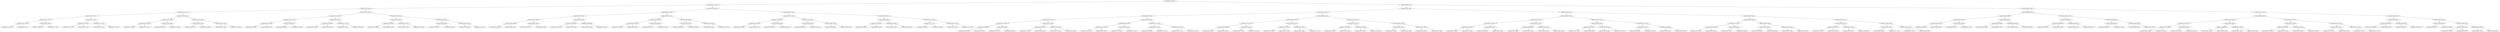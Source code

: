 digraph G{
239108989 [label="Node{data=[5182, 5182]}"]
239108989 -> 1708235851
1708235851 [label="Node{data=[3042, 3042]}"]
1708235851 -> 1875121410
1875121410 [label="Node{data=[2043, 2043]}"]
1875121410 -> 1320089898
1320089898 [label="Node{data=[1379, 1379]}"]
1320089898 -> 1157615849
1157615849 [label="Node{data=[1371, 1371]}"]
1157615849 -> 757415929
757415929 [label="Node{data=[1367, 1367]}"]
757415929 -> 1644581722
1644581722 [label="Node{data=[1350, 1350]}"]
1644581722 -> 1540919705
1540919705 [label="Node{data=[1241, 1241]}"]
1644581722 -> 1637509779
1637509779 [label="Node{data=[1357, 1357]}"]
757415929 -> 1698978734
1698978734 [label="Node{data=[1369, 1369]}"]
1698978734 -> 898128095
898128095 [label="Node{data=[1368, 1368]}"]
1698978734 -> 717439918
717439918 [label="Node{data=[1370, 1370]}"]
1157615849 -> 406809239
406809239 [label="Node{data=[1375, 1375]}"]
406809239 -> 1600244501
1600244501 [label="Node{data=[1373, 1373]}"]
1600244501 -> 685256326
685256326 [label="Node{data=[1372, 1372]}"]
1600244501 -> 414635520
414635520 [label="Node{data=[1374, 1374]}"]
406809239 -> 2076077139
2076077139 [label="Node{data=[1377, 1377]}"]
2076077139 -> 718682450
718682450 [label="Node{data=[1376, 1376]}"]
2076077139 -> 1125355152
1125355152 [label="Node{data=[1378, 1378]}"]
1320089898 -> 1840993828
1840993828 [label="Node{data=[1486, 1486]}"]
1840993828 -> 1710187316
1710187316 [label="Node{data=[1482, 1482]}"]
1710187316 -> 2120800882
2120800882 [label="Node{data=[1480, 1480]}"]
2120800882 -> 567323681
567323681 [label="Node{data=[1436, 1436]}"]
2120800882 -> 384685129
384685129 [label="Node{data=[1481, 1481]}"]
1710187316 -> 134603619
134603619 [label="Node{data=[1484, 1484]}"]
134603619 -> 805704539
805704539 [label="Node{data=[1483, 1483]}"]
134603619 -> 336793822
336793822 [label="Node{data=[1485, 1485]}"]
1840993828 -> 1814348169
1814348169 [label="Node{data=[2039, 2039]}"]
1814348169 -> 1260202389
1260202389 [label="Node{data=[1488, 1488]}"]
1260202389 -> 1258387302
1258387302 [label="Node{data=[1487, 1487]}"]
1260202389 -> 1192762168
1192762168 [label="Node{data=[1489, 1489]}"]
1814348169 -> 226144987
226144987 [label="Node{data=[2041, 2041]}"]
226144987 -> 797533024
797533024 [label="Node{data=[2040, 2040]}"]
226144987 -> 1878231984
1878231984 [label="Node{data=[2042, 2042]}"]
1875121410 -> 1756732589
1756732589 [label="Node{data=[2414, 2414]}"]
1756732589 -> 813762314
813762314 [label="Node{data=[2051, 2051]}"]
813762314 -> 1425535001
1425535001 [label="Node{data=[2047, 2047]}"]
1425535001 -> 665472828
665472828 [label="Node{data=[2045, 2045]}"]
665472828 -> 1673457552
1673457552 [label="Node{data=[2044, 2044]}"]
665472828 -> 1530858938
1530858938 [label="Node{data=[2046, 2046]}"]
1425535001 -> 807619068
807619068 [label="Node{data=[2049, 2049]}"]
807619068 -> 1166357355
1166357355 [label="Node{data=[2048, 2048]}"]
807619068 -> 1372821028
1372821028 [label="Node{data=[2050, 2050]}"]
813762314 -> 1914831737
1914831737 [label="Node{data=[2055, 2055]}"]
1914831737 -> 1482999912
1482999912 [label="Node{data=[2053, 2053]}"]
1482999912 -> 873903716
873903716 [label="Node{data=[2052, 2052]}"]
1482999912 -> 2033804404
2033804404 [label="Node{data=[2054, 2054]}"]
1914831737 -> 459446753
459446753 [label="Node{data=[2147, 2147]}"]
459446753 -> 1698379117
1698379117 [label="Node{data=[2075, 2075]}"]
459446753 -> 1679755832
1679755832 [label="Node{data=[2306, 2306]}"]
1756732589 -> 1454884875
1454884875 [label="Node{data=[3034, 3034]}"]
1454884875 -> 1494613677
1494613677 [label="Node{data=[2857, 2857]}"]
1494613677 -> 1698248895
1698248895 [label="Node{data=[2855, 2855]}"]
1698248895 -> 2037096682
2037096682 [label="Node{data=[2854, 2854]}"]
1698248895 -> 292870236
292870236 [label="Node{data=[2856, 2856]}"]
1494613677 -> 1734519881
1734519881 [label="Node{data=[3032, 3032]}"]
1734519881 -> 1269992666
1269992666 [label="Node{data=[2870, 2870]}"]
1734519881 -> 1870268854
1870268854 [label="Node{data=[3033, 3033]}"]
1454884875 -> 1484491325
1484491325 [label="Node{data=[3038, 3038]}"]
1484491325 -> 713651615
713651615 [label="Node{data=[3036, 3036]}"]
713651615 -> 1963128904
1963128904 [label="Node{data=[3035, 3035]}"]
713651615 -> 1250588903
1250588903 [label="Node{data=[3037, 3037]}"]
1484491325 -> 1319381481
1319381481 [label="Node{data=[3040, 3040]}"]
1319381481 -> 803248175
803248175 [label="Node{data=[3039, 3039]}"]
1319381481 -> 1296233763
1296233763 [label="Node{data=[3041, 3041]}"]
1708235851 -> 1419174188
1419174188 [label="Node{data=[3539, 3539]}"]
1419174188 -> 999448886
999448886 [label="Node{data=[3092, 3092]}"]
999448886 -> 270055307
270055307 [label="Node{data=[3050, 3050]}"]
270055307 -> 1244246854
1244246854 [label="Node{data=[3046, 3046]}"]
1244246854 -> 693482670
693482670 [label="Node{data=[3044, 3044]}"]
693482670 -> 31914851
31914851 [label="Node{data=[3043, 3043]}"]
693482670 -> 1419227195
1419227195 [label="Node{data=[3045, 3045]}"]
1244246854 -> 1403230828
1403230828 [label="Node{data=[3048, 3048]}"]
1403230828 -> 1473750130
1473750130 [label="Node{data=[3047, 3047]}"]
1403230828 -> 1641832456
1641832456 [label="Node{data=[3049, 3049]}"]
270055307 -> 144900704
144900704 [label="Node{data=[3054, 3054]}"]
144900704 -> 1201445346
1201445346 [label="Node{data=[3052, 3052]}"]
1201445346 -> 755122519
755122519 [label="Node{data=[3051, 3051]}"]
1201445346 -> 802990303
802990303 [label="Node{data=[3053, 3053]}"]
144900704 -> 1073483590
1073483590 [label="Node{data=[3090, 3090]}"]
1073483590 -> 478991058
478991058 [label="Node{data=[3089, 3089]}"]
1073483590 -> 591077613
591077613 [label="Node{data=[3091, 3091]}"]
999448886 -> 1777073669
1777073669 [label="Node{data=[3100, 3100]}"]
1777073669 -> 917658177
917658177 [label="Node{data=[3096, 3096]}"]
917658177 -> 1288832007
1288832007 [label="Node{data=[3094, 3094]}"]
1288832007 -> 915700024
915700024 [label="Node{data=[3093, 3093]}"]
1288832007 -> 3781177
3781177 [label="Node{data=[3095, 3095]}"]
917658177 -> 620597293
620597293 [label="Node{data=[3098, 3098]}"]
620597293 -> 2027117193
2027117193 [label="Node{data=[3097, 3097]}"]
620597293 -> 1830527250
1830527250 [label="Node{data=[3099, 3099]}"]
1777073669 -> 553549554
553549554 [label="Node{data=[3490, 3490]}"]
553549554 -> 1749745208
1749745208 [label="Node{data=[3443, 3443]}"]
1749745208 -> 170915498
170915498 [label="Node{data=[3403, 3403]}"]
1749745208 -> 982304204
982304204 [label="Node{data=[3456, 3456]}"]
553549554 -> 1767253377
1767253377 [label="Node{data=[3492, 3492]}"]
1767253377 -> 1448263085
1448263085 [label="Node{data=[3491, 3491]}"]
1767253377 -> 591235947
591235947 [label="Node{data=[3519, 3519]}"]
1419174188 -> 2143524965
2143524965 [label="Node{data=[4399, 4399]}"]
2143524965 -> 669110321
669110321 [label="Node{data=[4391, 4391]}"]
669110321 -> 1688055477
1688055477 [label="Node{data=[3565, 3565]}"]
1688055477 -> 733222814
733222814 [label="Node{data=[3541, 3541]}"]
733222814 -> 1213702717
1213702717 [label="Node{data=[3540, 3540]}"]
733222814 -> 1637778270
1637778270 [label="Node{data=[3542, 3542]}"]
1688055477 -> 1761567198
1761567198 [label="Node{data=[4389, 4389]}"]
1761567198 -> 1669108664
1669108664 [label="Node{data=[3573, 3573]}"]
1761567198 -> 374313888
374313888 [label="Node{data=[4390, 4390]}"]
669110321 -> 56518212
56518212 [label="Node{data=[4395, 4395]}"]
56518212 -> 280761952
280761952 [label="Node{data=[4393, 4393]}"]
280761952 -> 400209564
400209564 [label="Node{data=[4392, 4392]}"]
280761952 -> 2103637332
2103637332 [label="Node{data=[4394, 4394]}"]
56518212 -> 226414842
226414842 [label="Node{data=[4397, 4397]}"]
226414842 -> 2097268771
2097268771 [label="Node{data=[4396, 4396]}"]
226414842 -> 1068367689
1068367689 [label="Node{data=[4398, 4398]}"]
2143524965 -> 1427076541
1427076541 [label="Node{data=[4607, 4607]}"]
1427076541 -> 772642534
772642534 [label="Node{data=[4403, 4403]}"]
772642534 -> 1564345300
1564345300 [label="Node{data=[4401, 4401]}"]
1564345300 -> 230287501
230287501 [label="Node{data=[4400, 4400]}"]
1564345300 -> 599115290
599115290 [label="Node{data=[4402, 4402]}"]
772642534 -> 1632493100
1632493100 [label="Node{data=[4429, 4429]}"]
1632493100 -> 1287672178
1287672178 [label="Node{data=[4404, 4404]}"]
1632493100 -> 243217895
243217895 [label="Node{data=[4589, 4589]}"]
1427076541 -> 58177316
58177316 [label="Node{data=[5178, 5178]}"]
58177316 -> 214218200
214218200 [label="Node{data=[5117, 5117]}"]
214218200 -> 1111572211
1111572211 [label="Node{data=[4919, 4919]}"]
214218200 -> 904330065
904330065 [label="Node{data=[5126, 5126]}"]
58177316 -> 194425950
194425950 [label="Node{data=[5180, 5180]}"]
194425950 -> 584428161
584428161 [label="Node{data=[5179, 5179]}"]
194425950 -> 1772666510
1772666510 [label="Node{data=[5181, 5181]}"]
239108989 -> 1796664473
1796664473 [label="Node{data=[8020, 8020]}"]
1796664473 -> 1436324321
1436324321 [label="Node{data=[5639, 5639]}"]
1436324321 -> 1519560817
1519560817 [label="Node{data=[5247, 5247]}"]
1519560817 -> 1986146659
1986146659 [label="Node{data=[5200, 5200]}"]
1986146659 -> 718043410
718043410 [label="Node{data=[5190, 5190]}"]
718043410 -> 468645427
468645427 [label="Node{data=[5186, 5186]}"]
468645427 -> 1425015839
1425015839 [label="Node{data=[5184, 5184]}"]
1425015839 -> 872341195
872341195 [label="Node{data=[5183, 5183]}"]
1425015839 -> 2058564943
2058564943 [label="Node{data=[5185, 5185]}"]
468645427 -> 377490244
377490244 [label="Node{data=[5188, 5188]}"]
377490244 -> 1107567991
1107567991 [label="Node{data=[5187, 5187]}"]
377490244 -> 130655098
130655098 [label="Node{data=[5189, 5189]}"]
718043410 -> 1681123201
1681123201 [label="Node{data=[5196, 5196]}"]
1681123201 -> 1929321064
1929321064 [label="Node{data=[5194, 5194]}"]
1929321064 -> 296986333
296986333 [label="Node{data=[5193, 5193]}"]
1929321064 -> 1537934818
1537934818 [label="Node{data=[5195, 5195]}"]
1681123201 -> 543162105
543162105 [label="Node{data=[5198, 5198]}"]
543162105 -> 720997568
720997568 [label="Node{data=[5197, 5197]}"]
543162105 -> 653283852
653283852 [label="Node{data=[5199, 5199]}"]
1986146659 -> 636995365
636995365 [label="Node{data=[5208, 5208]}"]
636995365 -> 2055228756
2055228756 [label="Node{data=[5204, 5204]}"]
2055228756 -> 477712712
477712712 [label="Node{data=[5202, 5202]}"]
477712712 -> 951910649
951910649 [label="Node{data=[5201, 5201]}"]
477712712 -> 594032164
594032164 [label="Node{data=[5203, 5203]}"]
2055228756 -> 1543120368
1543120368 [label="Node{data=[5206, 5206]}"]
1543120368 -> 232774870
232774870 [label="Node{data=[5205, 5205]}"]
1543120368 -> 1563799388
1563799388 [label="Node{data=[5207, 5207]}"]
636995365 -> 1057909704
1057909704 [label="Node{data=[5212, 5212]}"]
1057909704 -> 902892668
902892668 [label="Node{data=[5210, 5210]}"]
902892668 -> 1176194940
1176194940 [label="Node{data=[5209, 5209]}"]
902892668 -> 916735916
916735916 [label="Node{data=[5211, 5211]}"]
1057909704 -> 2050501275
2050501275 [label="Node{data=[5214, 5214]}"]
2050501275 -> 1203206988
1203206988 [label="Node{data=[5213, 5213]}"]
2050501275 -> 1531690089
1531690089 [label="Node{data=[5226, 5226]}"]
1519560817 -> 1329994123
1329994123 [label="Node{data=[5623, 5623]}"]
1329994123 -> 1955696138
1955696138 [label="Node{data=[5255, 5255]}"]
1955696138 -> 134276815
134276815 [label="Node{data=[5251, 5251]}"]
134276815 -> 237943634
237943634 [label="Node{data=[5249, 5249]}"]
237943634 -> 1910202717
1910202717 [label="Node{data=[5248, 5248]}"]
237943634 -> 155336882
155336882 [label="Node{data=[5250, 5250]}"]
134276815 -> 108788171
108788171 [label="Node{data=[5253, 5253]}"]
108788171 -> 2104768125
2104768125 [label="Node{data=[5252, 5252]}"]
108788171 -> 1469014279
1469014279 [label="Node{data=[5254, 5254]}"]
1955696138 -> 1280572564
1280572564 [label="Node{data=[5259, 5259]}"]
1280572564 -> 364900724
364900724 [label="Node{data=[5257, 5257]}"]
364900724 -> 1235548768
1235548768 [label="Node{data=[5256, 5256]}"]
364900724 -> 1695493386
1695493386 [label="Node{data=[5258, 5258]}"]
1280572564 -> 921422435
921422435 [label="Node{data=[5261, 5261]}"]
921422435 -> 1555409307
1555409307 [label="Node{data=[5260, 5260]}"]
921422435 -> 850145175
850145175 [label="Node{data=[5417, 5417]}"]
1329994123 -> 785855413
785855413 [label="Node{data=[5631, 5631]}"]
785855413 -> 1174887646
1174887646 [label="Node{data=[5627, 5627]}"]
1174887646 -> 923786484
923786484 [label="Node{data=[5625, 5625]}"]
923786484 -> 1686932757
1686932757 [label="Node{data=[5624, 5624]}"]
923786484 -> 1934704810
1934704810 [label="Node{data=[5626, 5626]}"]
1174887646 -> 265028530
265028530 [label="Node{data=[5629, 5629]}"]
265028530 -> 1189975747
1189975747 [label="Node{data=[5628, 5628]}"]
265028530 -> 1183403822
1183403822 [label="Node{data=[5630, 5630]}"]
785855413 -> 1059324741
1059324741 [label="Node{data=[5635, 5635]}"]
1059324741 -> 1352291968
1352291968 [label="Node{data=[5633, 5633]}"]
1352291968 -> 2053872094
2053872094 [label="Node{data=[5632, 5632]}"]
1352291968 -> 1989630338
1989630338 [label="Node{data=[5634, 5634]}"]
1059324741 -> 1765163582
1765163582 [label="Node{data=[5637, 5637]}"]
1765163582 -> 1796876238
1796876238 [label="Node{data=[5636, 5636]}"]
1765163582 -> 1301935642
1301935642 [label="Node{data=[5638, 5638]}"]
1436324321 -> 17759586
17759586 [label="Node{data=[6021, 6021]}"]
17759586 -> 1517447375
1517447375 [label="Node{data=[5655, 5655]}"]
1517447375 -> 1617694744
1617694744 [label="Node{data=[5647, 5647]}"]
1617694744 -> 1648825129
1648825129 [label="Node{data=[5643, 5643]}"]
1648825129 -> 349444078
349444078 [label="Node{data=[5641, 5641]}"]
349444078 -> 1562980779
1562980779 [label="Node{data=[5640, 5640]}"]
349444078 -> 1573197510
1573197510 [label="Node{data=[5642, 5642]}"]
1648825129 -> 121735180
121735180 [label="Node{data=[5645, 5645]}"]
121735180 -> 866030701
866030701 [label="Node{data=[5644, 5644]}"]
121735180 -> 665739228
665739228 [label="Node{data=[5646, 5646]}"]
1617694744 -> 1378361033
1378361033 [label="Node{data=[5651, 5651]}"]
1378361033 -> 1503853928
1503853928 [label="Node{data=[5649, 5649]}"]
1503853928 -> 509093837
509093837 [label="Node{data=[5648, 5648]}"]
1503853928 -> 1272826725
1272826725 [label="Node{data=[5650, 5650]}"]
1378361033 -> 1494309505
1494309505 [label="Node{data=[5653, 5653]}"]
1494309505 -> 395752822
395752822 [label="Node{data=[5652, 5652]}"]
1494309505 -> 1211080198
1211080198 [label="Node{data=[5654, 5654]}"]
1517447375 -> 1837949573
1837949573 [label="Node{data=[6013, 6013]}"]
1837949573 -> 1041918183
1041918183 [label="Node{data=[6009, 6009]}"]
1041918183 -> 478496599
478496599 [label="Node{data=[6007, 6007]}"]
478496599 -> 686699887
686699887 [label="Node{data=[5705, 5705]}"]
478496599 -> 586969661
586969661 [label="Node{data=[6008, 6008]}"]
1041918183 -> 1338801109
1338801109 [label="Node{data=[6011, 6011]}"]
1338801109 -> 2034578052
2034578052 [label="Node{data=[6010, 6010]}"]
1338801109 -> 551105934
551105934 [label="Node{data=[6012, 6012]}"]
1837949573 -> 1635112498
1635112498 [label="Node{data=[6017, 6017]}"]
1635112498 -> 1296767770
1296767770 [label="Node{data=[6015, 6015]}"]
1296767770 -> 499831077
499831077 [label="Node{data=[6014, 6014]}"]
1296767770 -> 1960239703
1960239703 [label="Node{data=[6016, 6016]}"]
1635112498 -> 1004367545
1004367545 [label="Node{data=[6019, 6019]}"]
1004367545 -> 777724179
777724179 [label="Node{data=[6018, 6018]}"]
1004367545 -> 1699974660
1699974660 [label="Node{data=[6020, 6020]}"]
17759586 -> 643042467
643042467 [label="Node{data=[6973, 6973]}"]
643042467 -> 1990985334
1990985334 [label="Node{data=[6965, 6965]}"]
1990985334 -> 25747977
25747977 [label="Node{data=[6217, 6217]}"]
25747977 -> 2027057042
2027057042 [label="Node{data=[6023, 6023]}"]
2027057042 -> 2120566079
2120566079 [label="Node{data=[6022, 6022]}"]
2027057042 -> 1760326451
1760326451 [label="Node{data=[6184, 6184]}"]
25747977 -> 775052429
775052429 [label="Node{data=[6963, 6963]}"]
775052429 -> 1165432870
1165432870 [label="Node{data=[6512, 6512]}"]
775052429 -> 300933386
300933386 [label="Node{data=[6964, 6964]}"]
1990985334 -> 437349871
437349871 [label="Node{data=[6969, 6969]}"]
437349871 -> 654019604
654019604 [label="Node{data=[6967, 6967]}"]
654019604 -> 1538266821
1538266821 [label="Node{data=[6966, 6966]}"]
654019604 -> 901339912
901339912 [label="Node{data=[6968, 6968]}"]
437349871 -> 609629765
609629765 [label="Node{data=[6971, 6971]}"]
609629765 -> 1580701175
1580701175 [label="Node{data=[6970, 6970]}"]
609629765 -> 90875594
90875594 [label="Node{data=[6972, 6972]}"]
643042467 -> 2062867572
2062867572 [label="Node{data=[6981, 6981]}"]
2062867572 -> 1862613361
1862613361 [label="Node{data=[6977, 6977]}"]
1862613361 -> 226464075
226464075 [label="Node{data=[6975, 6975]}"]
226464075 -> 1567832792
1567832792 [label="Node{data=[6974, 6974]}"]
226464075 -> 20470398
20470398 [label="Node{data=[6976, 6976]}"]
1862613361 -> 1194337689
1194337689 [label="Node{data=[6979, 6979]}"]
1194337689 -> 909378045
909378045 [label="Node{data=[6978, 6978]}"]
1194337689 -> 1918195737
1918195737 [label="Node{data=[6980, 6980]}"]
2062867572 -> 830277511
830277511 [label="Node{data=[7990, 7990]}"]
830277511 -> 1999106268
1999106268 [label="Node{data=[7039, 7039]}"]
1999106268 -> 1636445228
1636445228 [label="Node{data=[6982, 6982]}"]
1999106268 -> 960968084
960968084 [label="Node{data=[7767, 7767]}"]
830277511 -> 1625250820
1625250820 [label="Node{data=[8018, 8018]}"]
1625250820 -> 674685395
674685395 [label="Node{data=[8017, 8017]}"]
1625250820 -> 409813941
409813941 [label="Node{data=[8019, 8019]}"]
1796664473 -> 403058361
403058361 [label="Node{data=[8052, 8052]}"]
403058361 -> 44265153
44265153 [label="Node{data=[8036, 8036]}"]
44265153 -> 486817599
486817599 [label="Node{data=[8028, 8028]}"]
486817599 -> 1871095745
1871095745 [label="Node{data=[8024, 8024]}"]
1871095745 -> 1188835182
1188835182 [label="Node{data=[8022, 8022]}"]
1188835182 -> 1603306514
1603306514 [label="Node{data=[8021, 8021]}"]
1188835182 -> 1666299160
1666299160 [label="Node{data=[8023, 8023]}"]
1871095745 -> 959688220
959688220 [label="Node{data=[8026, 8026]}"]
959688220 -> 515064075
515064075 [label="Node{data=[8025, 8025]}"]
959688220 -> 1171846875
1171846875 [label="Node{data=[8027, 8027]}"]
486817599 -> 735015437
735015437 [label="Node{data=[8032, 8032]}"]
735015437 -> 262695462
262695462 [label="Node{data=[8030, 8030]}"]
262695462 -> 186112449
186112449 [label="Node{data=[8029, 8029]}"]
262695462 -> 167479382
167479382 [label="Node{data=[8031, 8031]}"]
735015437 -> 1500826750
1500826750 [label="Node{data=[8034, 8034]}"]
1500826750 -> 356611116
356611116 [label="Node{data=[8033, 8033]}"]
1500826750 -> 548241044
548241044 [label="Node{data=[8035, 8035]}"]
44265153 -> 1975647215
1975647215 [label="Node{data=[8044, 8044]}"]
1975647215 -> 178900501
178900501 [label="Node{data=[8040, 8040]}"]
178900501 -> 341257080
341257080 [label="Node{data=[8038, 8038]}"]
341257080 -> 1598406328
1598406328 [label="Node{data=[8037, 8037]}"]
341257080 -> 631322684
631322684 [label="Node{data=[8039, 8039]}"]
178900501 -> 1639744507
1639744507 [label="Node{data=[8042, 8042]}"]
1639744507 -> 1285388383
1285388383 [label="Node{data=[8041, 8041]}"]
1639744507 -> 1054846730
1054846730 [label="Node{data=[8043, 8043]}"]
1975647215 -> 311627829
311627829 [label="Node{data=[8048, 8048]}"]
311627829 -> 389409479
389409479 [label="Node{data=[8046, 8046]}"]
389409479 -> 810366974
810366974 [label="Node{data=[8045, 8045]}"]
389409479 -> 1932093698
1932093698 [label="Node{data=[8047, 8047]}"]
311627829 -> 2041699818
2041699818 [label="Node{data=[8050, 8050]}"]
2041699818 -> 1097491401
1097491401 [label="Node{data=[8049, 8049]}"]
2041699818 -> 415321821
415321821 [label="Node{data=[8051, 8051]}"]
403058361 -> 538461630
538461630 [label="Node{data=[8278, 8278]}"]
538461630 -> 1471255258
1471255258 [label="Node{data=[8204, 8204]}"]
1471255258 -> 1163384782
1163384782 [label="Node{data=[8196, 8196]}"]
1163384782 -> 1467141663
1467141663 [label="Node{data=[8192, 8192]}"]
1467141663 -> 900027642
900027642 [label="Node{data=[8190, 8190]}"]
900027642 -> 1859729366
1859729366 [label="Node{data=[8189, 8189]}"]
900027642 -> 365655140
365655140 [label="Node{data=[8191, 8191]}"]
1467141663 -> 1418220276
1418220276 [label="Node{data=[8194, 8194]}"]
1418220276 -> 1268108827
1268108827 [label="Node{data=[8193, 8193]}"]
1418220276 -> 1817524024
1817524024 [label="Node{data=[8195, 8195]}"]
1163384782 -> 586352258
586352258 [label="Node{data=[8200, 8200]}"]
586352258 -> 880476122
880476122 [label="Node{data=[8198, 8198]}"]
880476122 -> 1375341144
1375341144 [label="Node{data=[8197, 8197]}"]
880476122 -> 349379496
349379496 [label="Node{data=[8199, 8199]}"]
586352258 -> 774822054
774822054 [label="Node{data=[8202, 8202]}"]
774822054 -> 1296656022
1296656022 [label="Node{data=[8201, 8201]}"]
774822054 -> 1281363373
1281363373 [label="Node{data=[8203, 8203]}"]
1471255258 -> 1080181202
1080181202 [label="Node{data=[8270, 8270]}"]
1080181202 -> 407984784
407984784 [label="Node{data=[8208, 8208]}"]
407984784 -> 506131162
506131162 [label="Node{data=[8206, 8206]}"]
506131162 -> 1391172055
1391172055 [label="Node{data=[8205, 8205]}"]
506131162 -> 5586569
5586569 [label="Node{data=[8207, 8207]}"]
407984784 -> 306340297
306340297 [label="Node{data=[8240, 8240]}"]
306340297 -> 1538780537
1538780537 [label="Node{data=[8209, 8209]}"]
306340297 -> 1427960569
1427960569 [label="Node{data=[8269, 8269]}"]
1080181202 -> 2081697701
2081697701 [label="Node{data=[8274, 8274]}"]
2081697701 -> 2111395271
2111395271 [label="Node{data=[8272, 8272]}"]
2111395271 -> 425829152
425829152 [label="Node{data=[8271, 8271]}"]
2111395271 -> 727192015
727192015 [label="Node{data=[8273, 8273]}"]
2081697701 -> 1986816518
1986816518 [label="Node{data=[8276, 8276]}"]
1986816518 -> 1101819489
1101819489 [label="Node{data=[8275, 8275]}"]
1986816518 -> 1438694871
1438694871 [label="Node{data=[8277, 8277]}"]
538461630 -> 1048381641
1048381641 [label="Node{data=[8286, 8286]}"]
1048381641 -> 735340890
735340890 [label="Node{data=[8282, 8282]}"]
735340890 -> 153732391
153732391 [label="Node{data=[8280, 8280]}"]
153732391 -> 1498939344
1498939344 [label="Node{data=[8279, 8279]}"]
153732391 -> 263888755
263888755 [label="Node{data=[8281, 8281]}"]
735340890 -> 120371559
120371559 [label="Node{data=[8284, 8284]}"]
120371559 -> 1089160280
1089160280 [label="Node{data=[8283, 8283]}"]
120371559 -> 639929066
639929066 [label="Node{data=[8285, 8285]}"]
1048381641 -> 2109659226
2109659226 [label="Node{data=[8290, 8290]}"]
2109659226 -> 524005643
524005643 [label="Node{data=[8288, 8288]}"]
524005643 -> 90767152
90767152 [label="Node{data=[8287, 8287]}"]
524005643 -> 127485613
127485613 [label="Node{data=[8289, 8289]}"]
2109659226 -> 208548364
208548364 [label="Node{data=[8294, 8294]}"]
208548364 -> 1310685539
1310685539 [label="Node{data=[8292, 8292]}"]
1310685539 -> 206348015
206348015 [label="Node{data=[8291, 8291]}"]
1310685539 -> 1093471717
1093471717 [label="Node{data=[8293, 8293]}"]
208548364 -> 1009691038
1009691038 [label="Node{data=[8296, 8296]}"]
1009691038 -> 156175129
156175129 [label="Node{data=[8295, 8295]}"]
1009691038 -> 1629247289
1629247289 [label="Node{data=[8919, 8919]}"]
}